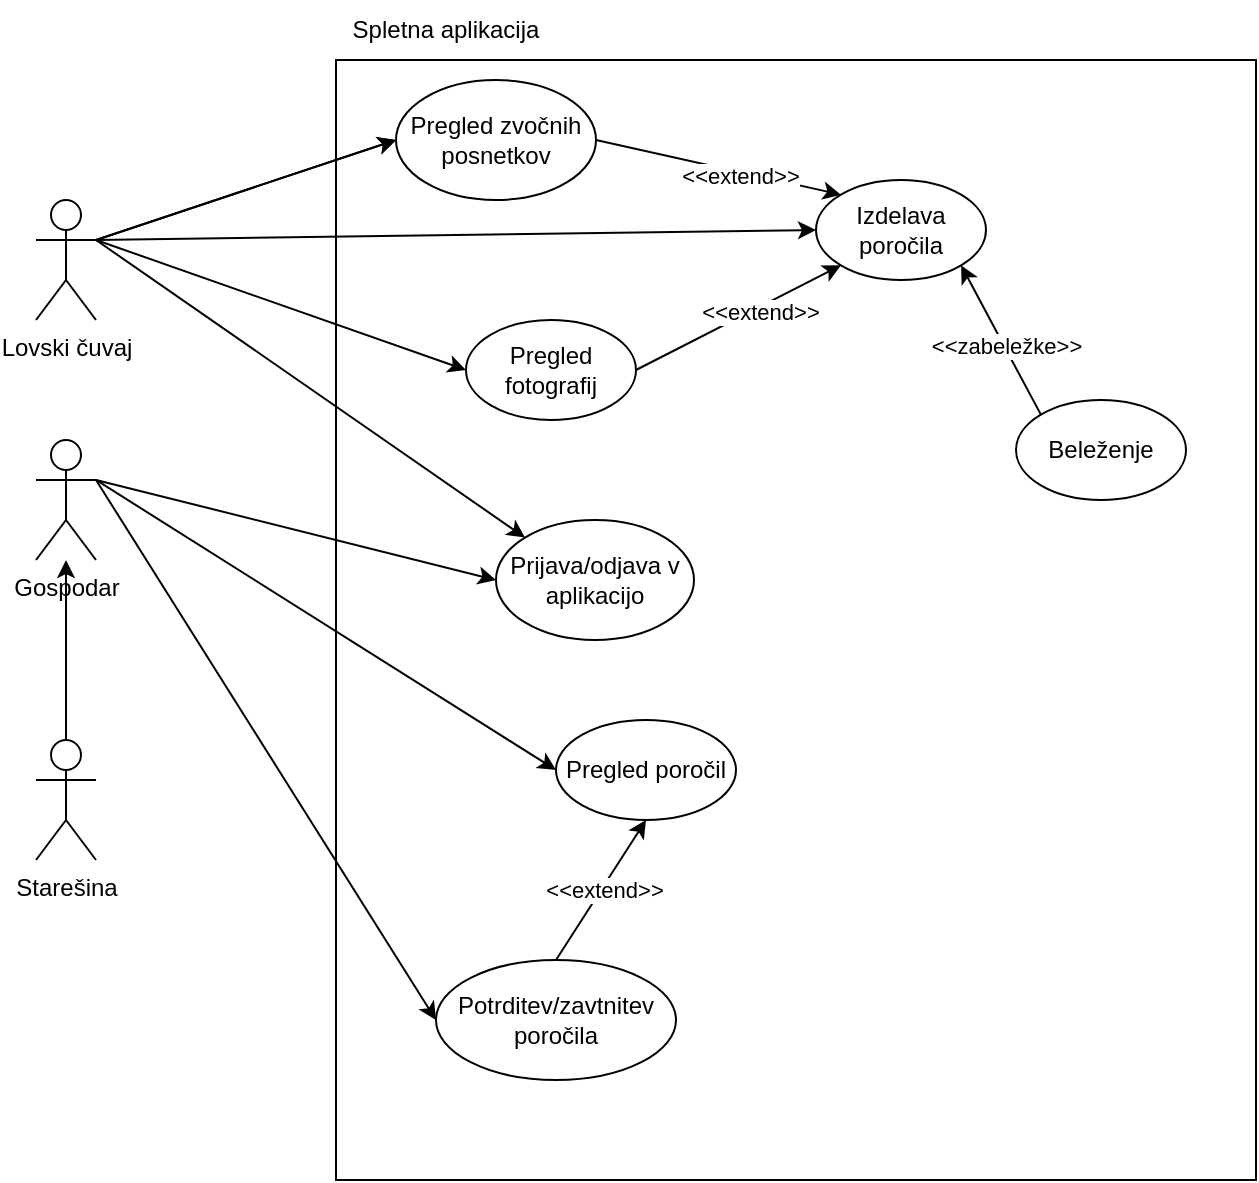 <mxfile version="26.1.0">
  <diagram name="Page-1" id="iTsX3t-aBjWulHhGzkNG">
    <mxGraphModel dx="1354" dy="600" grid="1" gridSize="10" guides="1" tooltips="1" connect="1" arrows="1" fold="1" page="1" pageScale="1" pageWidth="827" pageHeight="1169" math="0" shadow="0">
      <root>
        <mxCell id="0" />
        <mxCell id="1" parent="0" />
        <mxCell id="0Yo_I8ake6-2doRQG3Em-1" value="" style="rounded=0;whiteSpace=wrap;html=1;" parent="1" vertex="1">
          <mxGeometry x="280" y="50" width="460" height="560" as="geometry" />
        </mxCell>
        <mxCell id="0Yo_I8ake6-2doRQG3Em-2" value="Lovski čuvaj" style="shape=umlActor;verticalLabelPosition=bottom;verticalAlign=top;html=1;outlineConnect=0;" parent="1" vertex="1">
          <mxGeometry x="130" y="120" width="30" height="60" as="geometry" />
        </mxCell>
        <mxCell id="0Yo_I8ake6-2doRQG3Em-3" value="Starešina" style="shape=umlActor;verticalLabelPosition=bottom;verticalAlign=top;html=1;outlineConnect=0;" parent="1" vertex="1">
          <mxGeometry x="130" y="390" width="30" height="60" as="geometry" />
        </mxCell>
        <mxCell id="0Yo_I8ake6-2doRQG3Em-4" value="Gospodar" style="shape=umlActor;verticalLabelPosition=bottom;verticalAlign=top;html=1;outlineConnect=0;" parent="1" vertex="1">
          <mxGeometry x="130" y="240" width="30" height="60" as="geometry" />
        </mxCell>
        <mxCell id="0Yo_I8ake6-2doRQG3Em-5" value="Izdelava poročila" style="ellipse;whiteSpace=wrap;html=1;" parent="1" vertex="1">
          <mxGeometry x="520" y="110" width="85" height="50" as="geometry" />
        </mxCell>
        <mxCell id="0Yo_I8ake6-2doRQG3Em-6" value="" style="endArrow=classic;html=1;rounded=0;exitX=1;exitY=0.333;exitDx=0;exitDy=0;exitPerimeter=0;entryX=0;entryY=0.5;entryDx=0;entryDy=0;" parent="1" source="0Yo_I8ake6-2doRQG3Em-2" target="0Yo_I8ake6-2doRQG3Em-5" edge="1">
          <mxGeometry width="50" height="50" relative="1" as="geometry">
            <mxPoint x="470" y="350" as="sourcePoint" />
            <mxPoint x="520" y="300" as="targetPoint" />
          </mxGeometry>
        </mxCell>
        <mxCell id="0Yo_I8ake6-2doRQG3Em-7" value="Pregled poročil" style="ellipse;whiteSpace=wrap;html=1;" parent="1" vertex="1">
          <mxGeometry x="390" y="380" width="90" height="50" as="geometry" />
        </mxCell>
        <mxCell id="0Yo_I8ake6-2doRQG3Em-8" value="" style="endArrow=classic;html=1;rounded=0;exitX=1;exitY=0.333;exitDx=0;exitDy=0;exitPerimeter=0;entryX=0;entryY=0.5;entryDx=0;entryDy=0;" parent="1" source="0Yo_I8ake6-2doRQG3Em-4" target="0Yo_I8ake6-2doRQG3Em-7" edge="1">
          <mxGeometry width="50" height="50" relative="1" as="geometry">
            <mxPoint x="470" y="350" as="sourcePoint" />
            <mxPoint x="520" y="300" as="targetPoint" />
          </mxGeometry>
        </mxCell>
        <mxCell id="0Yo_I8ake6-2doRQG3Em-9" value="Potrditev/zavtnitev poročila" style="ellipse;whiteSpace=wrap;html=1;" parent="1" vertex="1">
          <mxGeometry x="330" y="500" width="120" height="60" as="geometry" />
        </mxCell>
        <mxCell id="0Yo_I8ake6-2doRQG3Em-10" value="" style="endArrow=classic;html=1;rounded=0;exitX=1;exitY=0.333;exitDx=0;exitDy=0;exitPerimeter=0;entryX=0;entryY=0.5;entryDx=0;entryDy=0;" parent="1" source="0Yo_I8ake6-2doRQG3Em-4" target="0Yo_I8ake6-2doRQG3Em-9" edge="1">
          <mxGeometry width="50" height="50" relative="1" as="geometry">
            <mxPoint x="170" y="390" as="sourcePoint" />
            <mxPoint x="386" y="297" as="targetPoint" />
          </mxGeometry>
        </mxCell>
        <mxCell id="0Yo_I8ake6-2doRQG3Em-11" value="Spletna aplikacija" style="text;html=1;align=center;verticalAlign=middle;whiteSpace=wrap;rounded=0;" parent="1" vertex="1">
          <mxGeometry x="280" y="20" width="110" height="30" as="geometry" />
        </mxCell>
        <mxCell id="0Yo_I8ake6-2doRQG3Em-12" value="" style="endArrow=classic;html=1;rounded=0;exitX=0.5;exitY=0;exitDx=0;exitDy=0;exitPerimeter=0;" parent="1" source="0Yo_I8ake6-2doRQG3Em-3" target="0Yo_I8ake6-2doRQG3Em-4" edge="1">
          <mxGeometry width="50" height="50" relative="1" as="geometry">
            <mxPoint x="470" y="330" as="sourcePoint" />
            <mxPoint x="520" y="280" as="targetPoint" />
          </mxGeometry>
        </mxCell>
        <mxCell id="0Yo_I8ake6-2doRQG3Em-13" value="Prijava/odjava v aplikacijo" style="ellipse;whiteSpace=wrap;html=1;" parent="1" vertex="1">
          <mxGeometry x="360" y="280" width="99" height="60" as="geometry" />
        </mxCell>
        <mxCell id="0Yo_I8ake6-2doRQG3Em-14" value="" style="endArrow=classic;html=1;rounded=0;entryX=0;entryY=0;entryDx=0;entryDy=0;" parent="1" target="0Yo_I8ake6-2doRQG3Em-13" edge="1">
          <mxGeometry width="50" height="50" relative="1" as="geometry">
            <mxPoint x="160" y="140" as="sourcePoint" />
            <mxPoint x="390" y="230" as="targetPoint" />
          </mxGeometry>
        </mxCell>
        <mxCell id="0Yo_I8ake6-2doRQG3Em-15" value="Pregled fotografij" style="ellipse;whiteSpace=wrap;html=1;" parent="1" vertex="1">
          <mxGeometry x="345" y="180" width="85" height="50" as="geometry" />
        </mxCell>
        <mxCell id="0Yo_I8ake6-2doRQG3Em-16" value="" style="endArrow=classic;html=1;rounded=0;exitX=1;exitY=0.333;exitDx=0;exitDy=0;exitPerimeter=0;entryX=0;entryY=0.5;entryDx=0;entryDy=0;" parent="1" source="0Yo_I8ake6-2doRQG3Em-2" target="0Yo_I8ake6-2doRQG3Em-15" edge="1">
          <mxGeometry width="50" height="50" relative="1" as="geometry">
            <mxPoint x="470" y="350" as="sourcePoint" />
            <mxPoint x="520" y="300" as="targetPoint" />
          </mxGeometry>
        </mxCell>
        <mxCell id="0Yo_I8ake6-2doRQG3Em-17" value="" style="endArrow=classic;html=1;rounded=0;exitX=1;exitY=0.333;exitDx=0;exitDy=0;exitPerimeter=0;entryX=0;entryY=0.5;entryDx=0;entryDy=0;" parent="1" source="0Yo_I8ake6-2doRQG3Em-2" target="0Yo_I8ake6-2doRQG3Em-20" edge="1">
          <mxGeometry width="50" height="50" relative="1" as="geometry">
            <mxPoint x="470" y="350" as="sourcePoint" />
            <mxPoint x="520" y="300" as="targetPoint" />
          </mxGeometry>
        </mxCell>
        <mxCell id="0Yo_I8ake6-2doRQG3Em-18" value="Beleženje" style="ellipse;whiteSpace=wrap;html=1;" parent="1" vertex="1">
          <mxGeometry x="620" y="220" width="85" height="50" as="geometry" />
        </mxCell>
        <mxCell id="0Yo_I8ake6-2doRQG3Em-19" value="" style="endArrow=classic;html=1;rounded=0;exitX=1;exitY=0.333;exitDx=0;exitDy=0;exitPerimeter=0;entryX=0;entryY=0.5;entryDx=0;entryDy=0;" parent="1" source="0Yo_I8ake6-2doRQG3Em-2" target="0Yo_I8ake6-2doRQG3Em-20" edge="1">
          <mxGeometry width="50" height="50" relative="1" as="geometry">
            <mxPoint x="160" y="140" as="sourcePoint" />
            <mxPoint x="530" y="85" as="targetPoint" />
          </mxGeometry>
        </mxCell>
        <mxCell id="0Yo_I8ake6-2doRQG3Em-20" value="Pregled zvočnih posnetkov" style="ellipse;whiteSpace=wrap;html=1;" parent="1" vertex="1">
          <mxGeometry x="310" y="60" width="100" height="60" as="geometry" />
        </mxCell>
        <mxCell id="0Yo_I8ake6-2doRQG3Em-21" value="" style="endArrow=classic;html=1;rounded=0;exitX=1;exitY=0.333;exitDx=0;exitDy=0;exitPerimeter=0;entryX=0;entryY=0.5;entryDx=0;entryDy=0;" parent="1" source="0Yo_I8ake6-2doRQG3Em-4" target="0Yo_I8ake6-2doRQG3Em-13" edge="1">
          <mxGeometry width="50" height="50" relative="1" as="geometry">
            <mxPoint x="550" y="350" as="sourcePoint" />
            <mxPoint x="600" y="300" as="targetPoint" />
          </mxGeometry>
        </mxCell>
        <mxCell id="0Yo_I8ake6-2doRQG3Em-22" value="" style="endArrow=classic;html=1;rounded=0;exitX=1;exitY=0.5;exitDx=0;exitDy=0;entryX=0;entryY=0;entryDx=0;entryDy=0;" parent="1" source="0Yo_I8ake6-2doRQG3Em-20" target="0Yo_I8ake6-2doRQG3Em-5" edge="1">
          <mxGeometry width="50" height="50" relative="1" as="geometry">
            <mxPoint x="470" y="350" as="sourcePoint" />
            <mxPoint x="520" y="300" as="targetPoint" />
          </mxGeometry>
        </mxCell>
        <mxCell id="0Yo_I8ake6-2doRQG3Em-23" value="&amp;lt;&amp;lt;extend&amp;gt;&amp;gt;" style="edgeLabel;html=1;align=center;verticalAlign=middle;resizable=0;points=[];" parent="0Yo_I8ake6-2doRQG3Em-22" vertex="1" connectable="0">
          <mxGeometry x="0.181" y="-2" relative="1" as="geometry">
            <mxPoint as="offset" />
          </mxGeometry>
        </mxCell>
        <mxCell id="0Yo_I8ake6-2doRQG3Em-24" value="" style="endArrow=classic;html=1;rounded=0;exitX=1;exitY=0.5;exitDx=0;exitDy=0;entryX=0;entryY=1;entryDx=0;entryDy=0;" parent="1" source="0Yo_I8ake6-2doRQG3Em-15" target="0Yo_I8ake6-2doRQG3Em-5" edge="1">
          <mxGeometry width="50" height="50" relative="1" as="geometry">
            <mxPoint x="420" y="100" as="sourcePoint" />
            <mxPoint x="543" y="127" as="targetPoint" />
          </mxGeometry>
        </mxCell>
        <mxCell id="0Yo_I8ake6-2doRQG3Em-25" value="&amp;lt;&amp;lt;extend&amp;gt;&amp;gt;" style="edgeLabel;html=1;align=center;verticalAlign=middle;resizable=0;points=[];" parent="0Yo_I8ake6-2doRQG3Em-24" vertex="1" connectable="0">
          <mxGeometry x="0.181" y="-2" relative="1" as="geometry">
            <mxPoint as="offset" />
          </mxGeometry>
        </mxCell>
        <mxCell id="0Yo_I8ake6-2doRQG3Em-26" value="" style="endArrow=classic;html=1;rounded=0;exitX=0.5;exitY=0;exitDx=0;exitDy=0;entryX=0.5;entryY=1;entryDx=0;entryDy=0;" parent="1" source="0Yo_I8ake6-2doRQG3Em-9" target="0Yo_I8ake6-2doRQG3Em-7" edge="1">
          <mxGeometry width="50" height="50" relative="1" as="geometry">
            <mxPoint x="470" y="350" as="sourcePoint" />
            <mxPoint x="520" y="300" as="targetPoint" />
          </mxGeometry>
        </mxCell>
        <mxCell id="0Yo_I8ake6-2doRQG3Em-27" value="&amp;lt;&amp;lt;extend&amp;gt;&amp;gt;" style="edgeLabel;html=1;align=center;verticalAlign=middle;resizable=0;points=[];" parent="0Yo_I8ake6-2doRQG3Em-26" vertex="1" connectable="0">
          <mxGeometry x="0.022" y="-1" relative="1" as="geometry">
            <mxPoint as="offset" />
          </mxGeometry>
        </mxCell>
        <mxCell id="0Yo_I8ake6-2doRQG3Em-28" value="" style="endArrow=classic;html=1;rounded=0;exitX=0;exitY=0;exitDx=0;exitDy=0;entryX=1;entryY=1;entryDx=0;entryDy=0;" parent="1" source="0Yo_I8ake6-2doRQG3Em-18" target="0Yo_I8ake6-2doRQG3Em-5" edge="1">
          <mxGeometry width="50" height="50" relative="1" as="geometry">
            <mxPoint x="470" y="350" as="sourcePoint" />
            <mxPoint x="520" y="300" as="targetPoint" />
          </mxGeometry>
        </mxCell>
        <mxCell id="0Yo_I8ake6-2doRQG3Em-29" value="&amp;lt;&amp;lt;zabeležke&amp;gt;&amp;gt;" style="edgeLabel;html=1;align=center;verticalAlign=middle;resizable=0;points=[];" parent="0Yo_I8ake6-2doRQG3Em-28" vertex="1" connectable="0">
          <mxGeometry x="-0.09" y="-1" relative="1" as="geometry">
            <mxPoint as="offset" />
          </mxGeometry>
        </mxCell>
      </root>
    </mxGraphModel>
  </diagram>
</mxfile>
